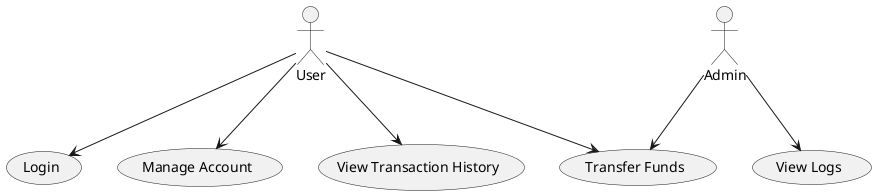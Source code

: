 @startuml
actor User
actor Admin

User --> (Login)
User --> (Manage Account)
User --> (Transfer Funds)
User --> (View Transaction History)

Admin --> (View Logs)
Admin --> (Transfer Funds)
@enduml
